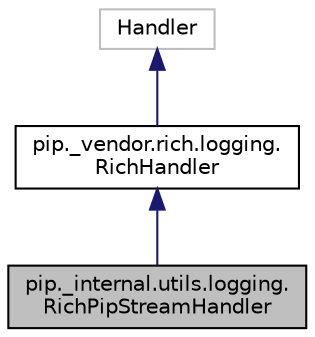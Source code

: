 digraph "pip._internal.utils.logging.RichPipStreamHandler"
{
 // LATEX_PDF_SIZE
  edge [fontname="Helvetica",fontsize="10",labelfontname="Helvetica",labelfontsize="10"];
  node [fontname="Helvetica",fontsize="10",shape=record];
  Node1 [label="pip._internal.utils.logging.\lRichPipStreamHandler",height=0.2,width=0.4,color="black", fillcolor="grey75", style="filled", fontcolor="black",tooltip=" "];
  Node2 -> Node1 [dir="back",color="midnightblue",fontsize="10",style="solid"];
  Node2 [label="pip._vendor.rich.logging.\lRichHandler",height=0.2,width=0.4,color="black", fillcolor="white", style="filled",URL="$classpip_1_1__vendor_1_1rich_1_1logging_1_1RichHandler.html",tooltip=" "];
  Node3 -> Node2 [dir="back",color="midnightblue",fontsize="10",style="solid"];
  Node3 [label="Handler",height=0.2,width=0.4,color="grey75", fillcolor="white", style="filled",tooltip=" "];
}
